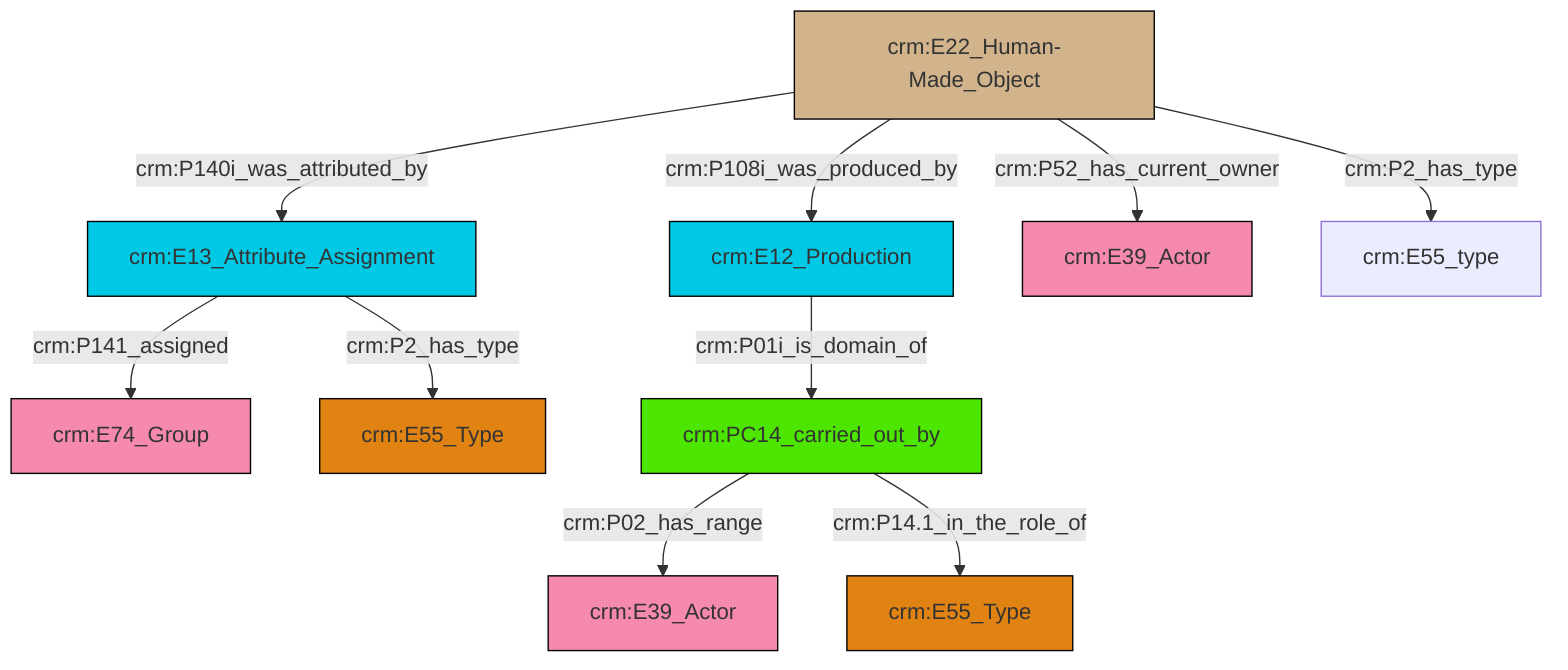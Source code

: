 graph TD
classDef Literal fill:#f2f2f2,stroke:#000000;
classDef CRM_Entity fill:#FFFFFF,stroke:#000000;
classDef Temporal_Entity fill:#00C9E6, stroke:#000000;
classDef Type fill:#E18312, stroke:#000000;
classDef Time-Span fill:#2C9C91, stroke:#000000;
classDef Appellation fill:#FFEB7F, stroke:#000000;
classDef Place fill:#008836, stroke:#000000;
classDef Persistent_Item fill:#B266B2, stroke:#000000;
classDef Conceptual_Object fill:#FFD700, stroke:#000000;
classDef Physical_Thing fill:#D2B48C, stroke:#000000;
classDef Actor fill:#f58aad, stroke:#000000;
classDef PC_Classes fill:#4ce600, stroke:#000000;
classDef Multi fill:#cccccc,stroke:#000000;

2["crm:E13_Attribute_Assignment"]:::Temporal_Entity -->|crm:P141_assigned| 3["crm:E74_Group"]:::Actor
2["crm:E13_Attribute_Assignment"]:::Temporal_Entity -->|crm:P2_has_type| 8["crm:E55_Type"]:::Type
4["crm:E12_Production"]:::Temporal_Entity -->|crm:P01i_is_domain_of| 11["crm:PC14_carried_out_by"]:::PC_Classes
9["crm:E22_Human-Made_Object"]:::Physical_Thing -->|crm:P140i_was_attributed_by| 2["crm:E13_Attribute_Assignment"]:::Temporal_Entity
9["crm:E22_Human-Made_Object"]:::Physical_Thing -->|crm:P108i_was_produced_by| 4["crm:E12_Production"]:::Temporal_Entity
9["crm:E22_Human-Made_Object"]:::Physical_Thing -->|crm:P52_has_current_owner| 6["crm:E39_Actor"]:::Actor
9["crm:E22_Human-Made_Object"]:::Physical_Thing -->|crm:P2_has_type| 14["crm:E55_type"]:::Default
11["crm:PC14_carried_out_by"]:::PC_Classes -->|crm:P02_has_range| 16["crm:E39_Actor"]:::Actor
11["crm:PC14_carried_out_by"]:::PC_Classes -->|crm:P14.1_in_the_role_of| 0["crm:E55_Type"]:::Type